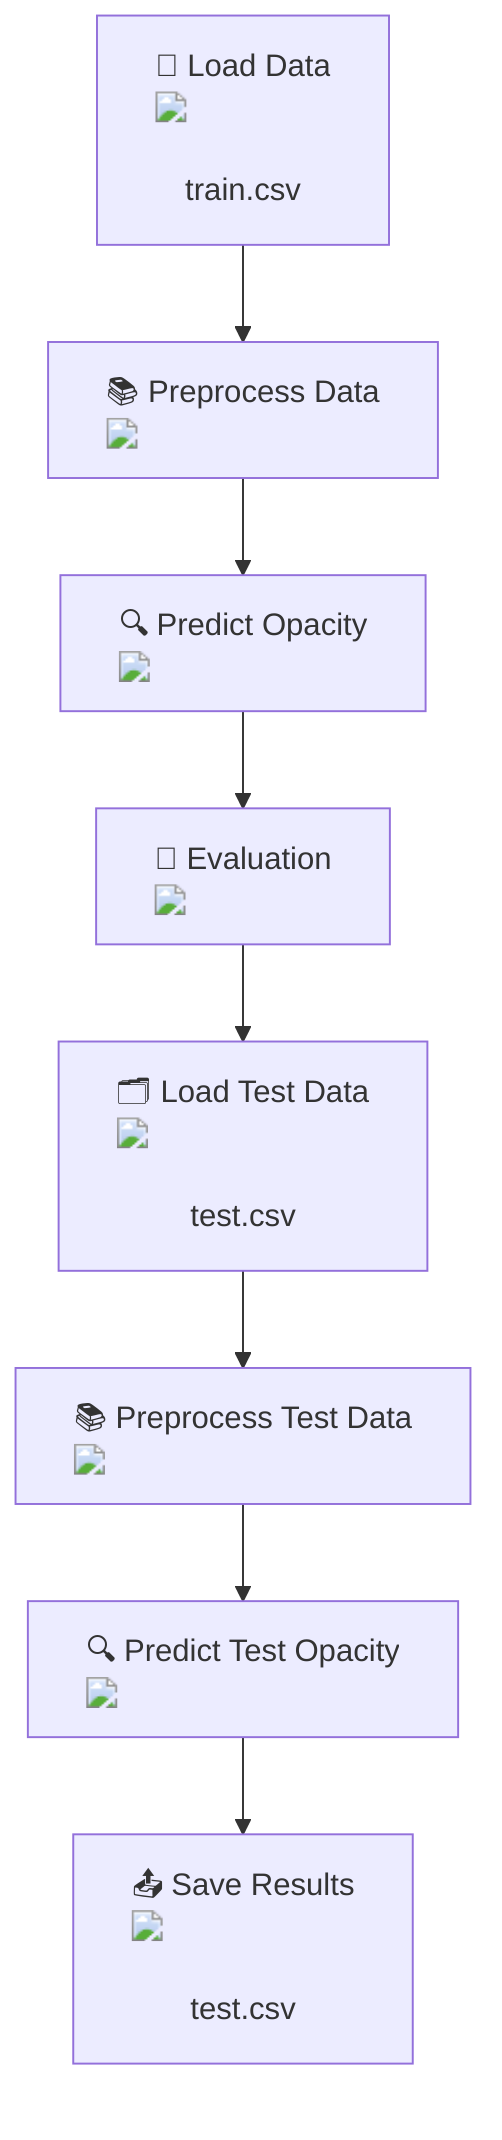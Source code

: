 flowchart TD
    A["📁 Load Data <img src='file.svg'/> <br/> train.csv"] --> B["📚 Preprocess Data <img src='table.svg'/>"]
    B --> C["🔍 Predict Opacity <img src='brain.svg'/>"]
    C --> D["📝 Evaluation <img src='column_split.svg'/>"]
    D --> E["🗂 Load Test Data <img src='file.svg'/> <br/> test.csv"]
    E --> F["📚 Preprocess Test Data <img src='table.svg'/>"]
    F --> G["🔍 Predict Test Opacity <img src='brain.svg'/>"]
    G --> H["📤 Save Results <img src='file.svg'/> <br/> test.csv"]